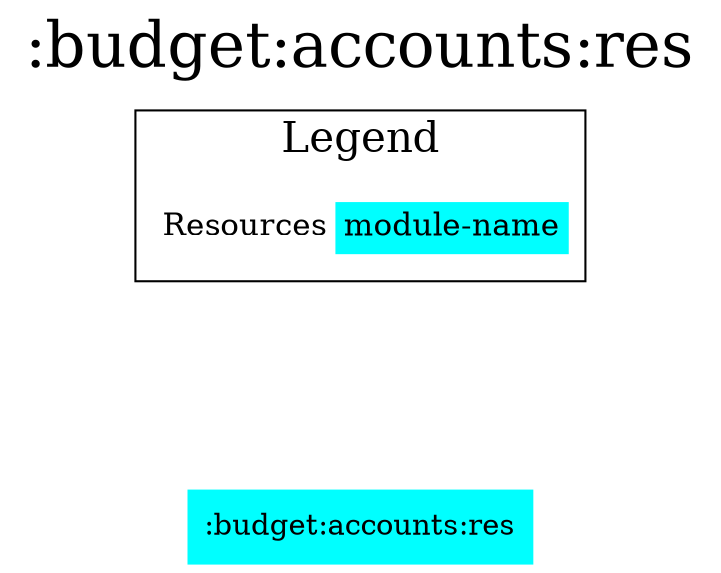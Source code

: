 digraph {
edge ["dir"="forward"]
graph ["dpi"="100","label"=":budget:accounts:res","labelloc"="t","fontsize"="30","ranksep"="1.5","rankdir"="TB"]
node ["style"="filled"]
":budget:accounts:res" ["fillcolor"="#00FFFF","shape"="none"]
{
edge ["dir"="none"]
graph ["rank"="same"]
":budget:accounts:res"
}
subgraph "cluster_legend" {
edge ["dir"="none"]
graph ["label"="Legend","fontsize"="20"]
"Legend" ["style"="filled","fillcolor"="#FFFFFF","shape"="none","margin"="0","fontsize"="15","label"=<
<TABLE BORDER="0" CELLBORDER="0" CELLSPACING="0" CELLPADDING="4">
<TR><TD>Resources</TD><TD BGCOLOR="#00FFFF">module-name</TD></TR>
</TABLE>
>]
} -> ":budget:accounts:res" ["style"="invis"]
}
